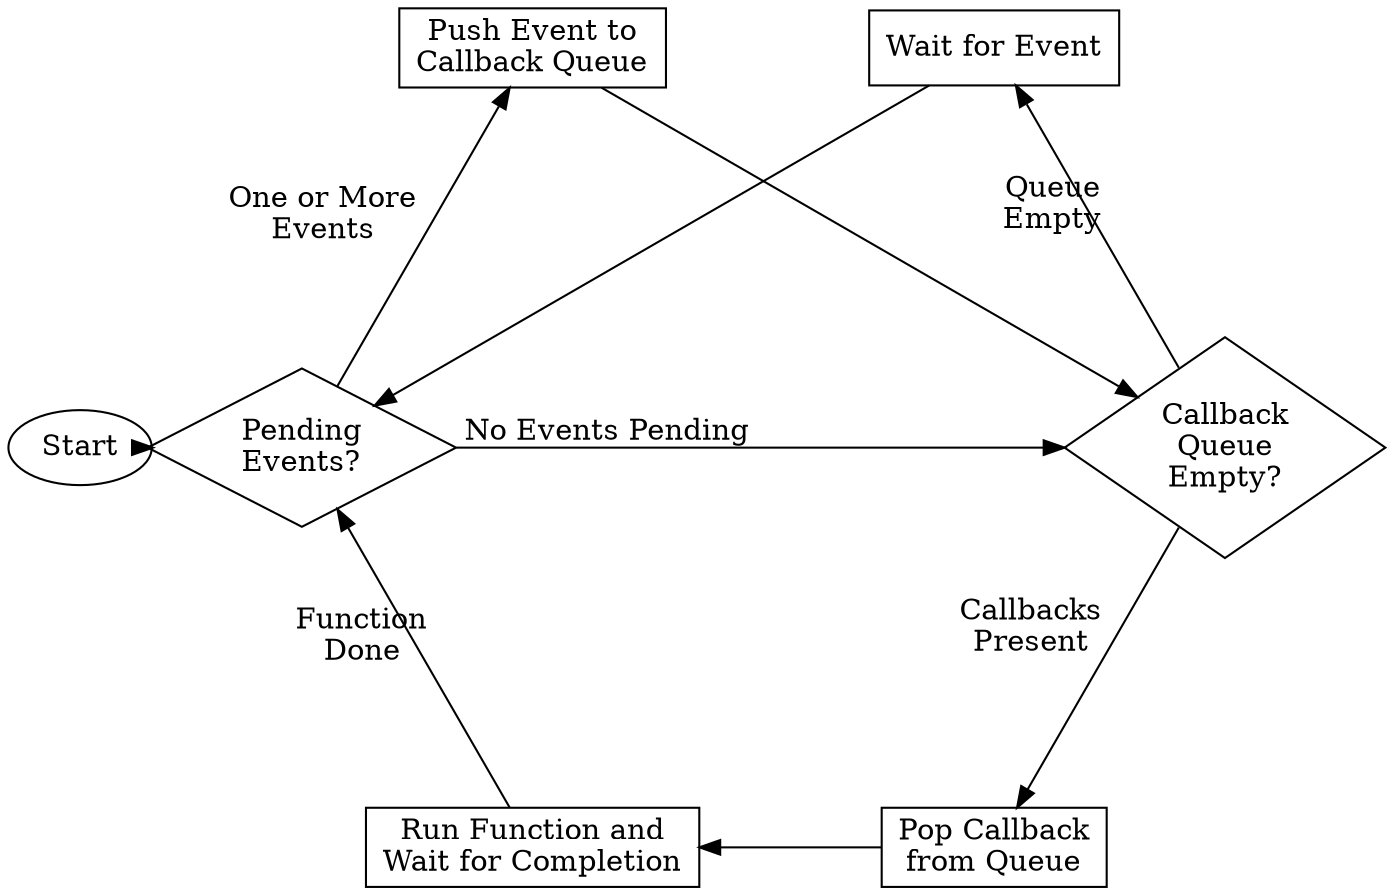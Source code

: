 digraph runtime {
  graph [layout=circo];
  node [shape=rect];

  start [label="Start", shape=oval];
  check_events [label="Pending\nEvents?", shape=diamond];
  check_queue  [label="Callback\nQueue\nEmpty?", shape=diamond];

  enqueue [label="Push Event to\nCallback Queue"];
  dequeue [label="Pop Callback\nfrom Queue"];
  run     [label="Run Function and\nWait for Completion", fillcolor="lightpink"];
  wait    [label="Wait for Event"];

  start -> check_events;

  check_events -> enqueue [label="One or More\nEvents"];
  check_events -> check_queue [label="No Events Pending"];
  enqueue -> check_queue;

  check_queue -> dequeue [label="Callbacks\nPresent"];
  check_queue -> wait [label="Queue\nEmpty"];
  wait -> check_events;

  dequeue -> run;
  run -> check_events [label="Function\nDone"];
}
